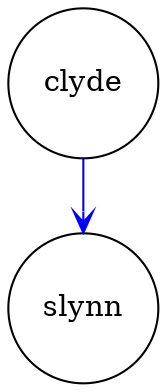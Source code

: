 digraph outcome_clyde_slynn { 
 K=0.6 
 "clyde" -> { "slynn" } [color="blue", arrowhead="vee", penwidth=1, href="#215"]; 
 "clyde" [shape="circle", fixedsize="true", height=1, width=1, style="filled", fillcolor="white", href="#clyde"]; 
 "slynn" [shape="circle", fixedsize="true", height=1, width=1, style="filled", fillcolor="white", href="#slynn"]; 

}